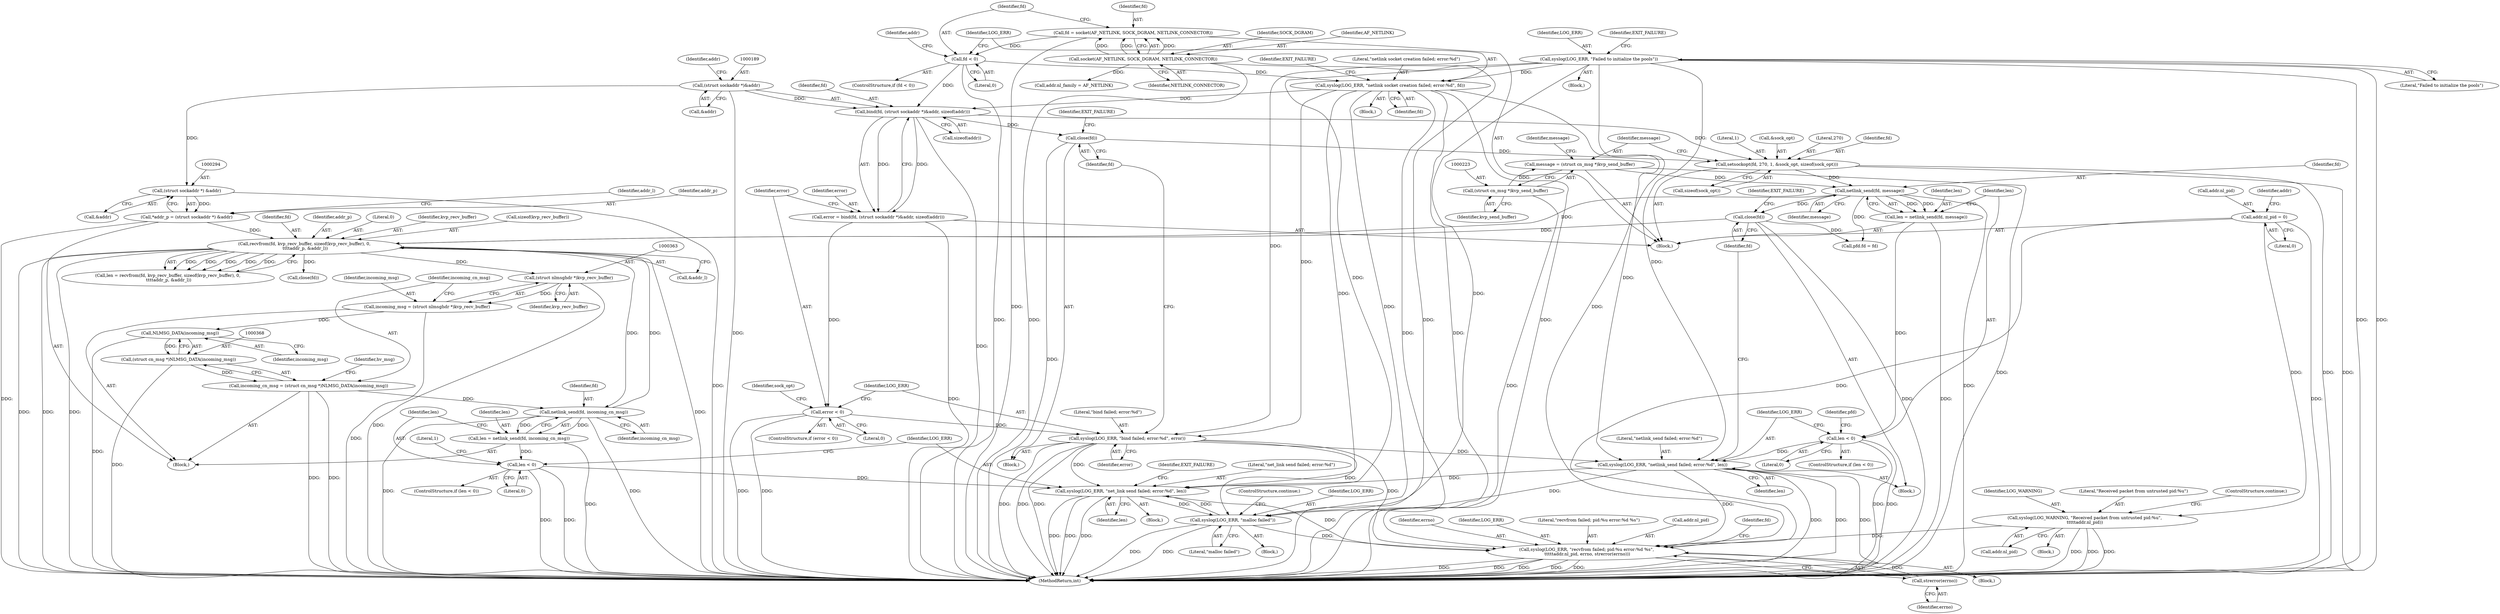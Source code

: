 digraph "0_linux_95a69adab9acfc3981c504737a2b6578e4d846ef@API" {
"1000334" [label="(Call,syslog(LOG_ERR, \"recvfrom failed; pid:%u error:%d %s\",\n \t\t\t\t\taddr.nl_pid, errno, strerror(errno)))"];
"1000158" [label="(Call,syslog(LOG_ERR, \"netlink socket creation failed; error:%d\", fd))"];
"1000142" [label="(Call,syslog(LOG_ERR, \"Failed to initialize the pools\"))"];
"1000154" [label="(Call,fd < 0)"];
"1000147" [label="(Call,fd = socket(AF_NETLINK, SOCK_DGRAM, NETLINK_CONNECTOR))"];
"1000149" [label="(Call,socket(AF_NETLINK, SOCK_DGRAM, NETLINK_CONNECTOR))"];
"1000274" [label="(Call,syslog(LOG_ERR, \"netlink_send failed; error:%d\", len))"];
"1000199" [label="(Call,syslog(LOG_ERR, \"bind failed; error:%d\", error))"];
"1000195" [label="(Call,error < 0)"];
"1000184" [label="(Call,error = bind(fd, (struct sockaddr *)&addr, sizeof(addr)))"];
"1000186" [label="(Call,bind(fd, (struct sockaddr *)&addr, sizeof(addr)))"];
"1000188" [label="(Call,(struct sockaddr *)&addr)"];
"1000270" [label="(Call,len < 0)"];
"1000264" [label="(Call,len = netlink_send(fd, message))"];
"1000266" [label="(Call,netlink_send(fd, message))"];
"1000212" [label="(Call,setsockopt(fd, 270, 1, &sock_opt, sizeof(sock_opt)))"];
"1000203" [label="(Call,close(fd))"];
"1000220" [label="(Call,message = (struct cn_msg *)kvp_send_buffer)"];
"1000222" [label="(Call,(struct cn_msg *)kvp_send_buffer)"];
"1000870" [label="(Call,syslog(LOG_ERR, \"net_link send failed; error:%d\", len))"];
"1000437" [label="(Call,syslog(LOG_ERR, \"malloc failed\"))"];
"1000866" [label="(Call,len < 0)"];
"1000860" [label="(Call,len = netlink_send(fd, incoming_cn_msg))"];
"1000862" [label="(Call,netlink_send(fd, incoming_cn_msg))"];
"1000320" [label="(Call,recvfrom(fd, kvp_recv_buffer, sizeof(kvp_recv_buffer), 0,\n \t\t\t\taddr_p, &addr_l))"];
"1000278" [label="(Call,close(fd))"];
"1000291" [label="(Call,*addr_p = (struct sockaddr *) &addr)"];
"1000293" [label="(Call,(struct sockaddr *) &addr)"];
"1000365" [label="(Call,incoming_cn_msg = (struct cn_msg *)NLMSG_DATA(incoming_msg))"];
"1000367" [label="(Call,(struct cn_msg *)NLMSG_DATA(incoming_msg))"];
"1000369" [label="(Call,NLMSG_DATA(incoming_msg))"];
"1000360" [label="(Call,incoming_msg = (struct nlmsghdr *)kvp_recv_buffer)"];
"1000362" [label="(Call,(struct nlmsghdr *)kvp_recv_buffer)"];
"1000353" [label="(Call,syslog(LOG_WARNING, \"Received packet from untrusted pid:%u\",\n\t\t\t\t\taddr.nl_pid))"];
"1000174" [label="(Call,addr.nl_pid = 0)"];
"1000341" [label="(Call,strerror(errno))"];
"1000195" [label="(Call,error < 0)"];
"1000204" [label="(Identifier,fd)"];
"1000110" [label="(Block,)"];
"1000340" [label="(Identifier,errno)"];
"1000869" [label="(Block,)"];
"1000276" [label="(Literal,\"netlink_send failed; error:%d\")"];
"1000438" [label="(Identifier,LOG_ERR)"];
"1000364" [label="(Identifier,kvp_recv_buffer)"];
"1000281" [label="(Identifier,EXIT_FAILURE)"];
"1000178" [label="(Literal,0)"];
"1000270" [label="(Call,len < 0)"];
"1000866" [label="(Call,len < 0)"];
"1000268" [label="(Identifier,message)"];
"1000868" [label="(Literal,0)"];
"1000196" [label="(Identifier,error)"];
"1000194" [label="(ControlStructure,if (error < 0))"];
"1000271" [label="(Identifier,len)"];
"1000334" [label="(Call,syslog(LOG_ERR, \"recvfrom failed; pid:%u error:%d %s\",\n \t\t\t\t\taddr.nl_pid, errno, strerror(errno)))"];
"1000198" [label="(Block,)"];
"1000215" [label="(Literal,1)"];
"1000175" [label="(Call,addr.nl_pid)"];
"1000150" [label="(Identifier,AF_NETLINK)"];
"1000436" [label="(Block,)"];
"1000212" [label="(Call,setsockopt(fd, 270, 1, &sock_opt, sizeof(sock_opt)))"];
"1000188" [label="(Call,(struct sockaddr *)&addr)"];
"1000355" [label="(Literal,\"Received packet from untrusted pid:%u\")"];
"1000181" [label="(Identifier,addr)"];
"1000321" [label="(Identifier,fd)"];
"1000870" [label="(Call,syslog(LOG_ERR, \"net_link send failed; error:%d\", len))"];
"1000275" [label="(Identifier,LOG_ERR)"];
"1000154" [label="(Call,fd < 0)"];
"1000876" [label="(MethodReturn,int)"];
"1000224" [label="(Identifier,kvp_send_buffer)"];
"1000320" [label="(Call,recvfrom(fd, kvp_recv_buffer, sizeof(kvp_recv_buffer), 0,\n \t\t\t\taddr_p, &addr_l))"];
"1000152" [label="(Identifier,NETLINK_CONNECTOR)"];
"1000361" [label="(Identifier,incoming_msg)"];
"1000367" [label="(Call,(struct cn_msg *)NLMSG_DATA(incoming_msg))"];
"1000222" [label="(Call,(struct cn_msg *)kvp_send_buffer)"];
"1000362" [label="(Call,(struct nlmsghdr *)kvp_recv_buffer)"];
"1000279" [label="(Identifier,fd)"];
"1000289" [label="(Block,)"];
"1000193" [label="(Identifier,addr)"];
"1000342" [label="(Identifier,errno)"];
"1000151" [label="(Identifier,SOCK_DGRAM)"];
"1000216" [label="(Call,&sock_opt)"];
"1000360" [label="(Call,incoming_msg = (struct nlmsghdr *)kvp_recv_buffer)"];
"1000147" [label="(Call,fd = socket(AF_NETLINK, SOCK_DGRAM, NETLINK_CONNECTOR))"];
"1000148" [label="(Identifier,fd)"];
"1000439" [label="(Literal,\"malloc failed\")"];
"1000372" [label="(Identifier,hv_msg)"];
"1000326" [label="(Identifier,addr_p)"];
"1000359" [label="(ControlStructure,continue;)"];
"1000146" [label="(Identifier,EXIT_FAILURE)"];
"1000220" [label="(Call,message = (struct cn_msg *)kvp_send_buffer)"];
"1000161" [label="(Identifier,fd)"];
"1000356" [label="(Call,addr.nl_pid)"];
"1000156" [label="(Literal,0)"];
"1000269" [label="(ControlStructure,if (len < 0))"];
"1000273" [label="(Block,)"];
"1000149" [label="(Call,socket(AF_NETLINK, SOCK_DGRAM, NETLINK_CONNECTOR))"];
"1000370" [label="(Identifier,incoming_msg)"];
"1000267" [label="(Identifier,fd)"];
"1000163" [label="(Identifier,EXIT_FAILURE)"];
"1000155" [label="(Identifier,fd)"];
"1000203" [label="(Call,close(fd))"];
"1000862" [label="(Call,netlink_send(fd, incoming_cn_msg))"];
"1000864" [label="(Identifier,incoming_cn_msg)"];
"1000861" [label="(Identifier,len)"];
"1000327" [label="(Call,&addr_l)"];
"1000295" [label="(Call,&addr)"];
"1000860" [label="(Call,len = netlink_send(fd, incoming_cn_msg))"];
"1000192" [label="(Call,sizeof(addr))"];
"1000440" [label="(ControlStructure,continue;)"];
"1000278" [label="(Call,close(fd))"];
"1000333" [label="(Block,)"];
"1000863" [label="(Identifier,fd)"];
"1000206" [label="(Identifier,EXIT_FAILURE)"];
"1000318" [label="(Call,len = recvfrom(fd, kvp_recv_buffer, sizeof(kvp_recv_buffer), 0,\n \t\t\t\taddr_p, &addr_l))"];
"1000153" [label="(ControlStructure,if (fd < 0))"];
"1000228" [label="(Identifier,message)"];
"1000277" [label="(Identifier,len)"];
"1000187" [label="(Identifier,fd)"];
"1000343" [label="(Call,close(fd))"];
"1000282" [label="(Call,pfd.fd = fd)"];
"1000158" [label="(Call,syslog(LOG_ERR, \"netlink socket creation failed; error:%d\", fd))"];
"1000872" [label="(Literal,\"net_link send failed; error:%d\")"];
"1000292" [label="(Identifier,addr_p)"];
"1000335" [label="(Identifier,LOG_ERR)"];
"1000274" [label="(Call,syslog(LOG_ERR, \"netlink_send failed; error:%d\", len))"];
"1000218" [label="(Call,sizeof(sock_opt))"];
"1000164" [label="(Call,addr.nl_family = AF_NETLINK)"];
"1000221" [label="(Identifier,message)"];
"1000365" [label="(Call,incoming_cn_msg = (struct cn_msg *)NLMSG_DATA(incoming_msg))"];
"1000266" [label="(Call,netlink_send(fd, message))"];
"1000325" [label="(Literal,0)"];
"1000873" [label="(Identifier,len)"];
"1000200" [label="(Identifier,LOG_ERR)"];
"1000214" [label="(Literal,270)"];
"1000353" [label="(Call,syslog(LOG_WARNING, \"Received packet from untrusted pid:%u\",\n\t\t\t\t\taddr.nl_pid))"];
"1000197" [label="(Literal,0)"];
"1000369" [label="(Call,NLMSG_DATA(incoming_msg))"];
"1000144" [label="(Literal,\"Failed to initialize the pools\")"];
"1000184" [label="(Call,error = bind(fd, (struct sockaddr *)&addr, sizeof(addr)))"];
"1000264" [label="(Call,len = netlink_send(fd, message))"];
"1000166" [label="(Identifier,addr)"];
"1000272" [label="(Literal,0)"];
"1000341" [label="(Call,strerror(errno))"];
"1000143" [label="(Identifier,LOG_ERR)"];
"1000186" [label="(Call,bind(fd, (struct sockaddr *)&addr, sizeof(addr)))"];
"1000293" [label="(Call,(struct sockaddr *) &addr)"];
"1000190" [label="(Call,&addr)"];
"1000867" [label="(Identifier,len)"];
"1000160" [label="(Literal,\"netlink socket creation failed; error:%d\")"];
"1000871" [label="(Identifier,LOG_ERR)"];
"1000208" [label="(Identifier,sock_opt)"];
"1000322" [label="(Identifier,kvp_recv_buffer)"];
"1000185" [label="(Identifier,error)"];
"1000157" [label="(Block,)"];
"1000354" [label="(Identifier,LOG_WARNING)"];
"1000865" [label="(ControlStructure,if (len < 0))"];
"1000352" [label="(Block,)"];
"1000336" [label="(Literal,\"recvfrom failed; pid:%u error:%d %s\")"];
"1000201" [label="(Literal,\"bind failed; error:%d\")"];
"1000291" [label="(Call,*addr_p = (struct sockaddr *) &addr)"];
"1000299" [label="(Identifier,addr_l)"];
"1000265" [label="(Identifier,len)"];
"1000202" [label="(Identifier,error)"];
"1000437" [label="(Call,syslog(LOG_ERR, \"malloc failed\"))"];
"1000199" [label="(Call,syslog(LOG_ERR, \"bind failed; error:%d\", error))"];
"1000323" [label="(Call,sizeof(kvp_recv_buffer))"];
"1000284" [label="(Identifier,pfd)"];
"1000174" [label="(Call,addr.nl_pid = 0)"];
"1000337" [label="(Call,addr.nl_pid)"];
"1000142" [label="(Call,syslog(LOG_ERR, \"Failed to initialize the pools\"))"];
"1000159" [label="(Identifier,LOG_ERR)"];
"1000344" [label="(Identifier,fd)"];
"1000213" [label="(Identifier,fd)"];
"1000875" [label="(Identifier,EXIT_FAILURE)"];
"1000141" [label="(Block,)"];
"1000366" [label="(Identifier,incoming_cn_msg)"];
"1000288" [label="(Literal,1)"];
"1000334" -> "1000333"  [label="AST: "];
"1000334" -> "1000341"  [label="CFG: "];
"1000335" -> "1000334"  [label="AST: "];
"1000336" -> "1000334"  [label="AST: "];
"1000337" -> "1000334"  [label="AST: "];
"1000340" -> "1000334"  [label="AST: "];
"1000341" -> "1000334"  [label="AST: "];
"1000344" -> "1000334"  [label="CFG: "];
"1000334" -> "1000876"  [label="DDG: "];
"1000334" -> "1000876"  [label="DDG: "];
"1000334" -> "1000876"  [label="DDG: "];
"1000334" -> "1000876"  [label="DDG: "];
"1000334" -> "1000876"  [label="DDG: "];
"1000158" -> "1000334"  [label="DDG: "];
"1000274" -> "1000334"  [label="DDG: "];
"1000199" -> "1000334"  [label="DDG: "];
"1000870" -> "1000334"  [label="DDG: "];
"1000437" -> "1000334"  [label="DDG: "];
"1000142" -> "1000334"  [label="DDG: "];
"1000353" -> "1000334"  [label="DDG: "];
"1000174" -> "1000334"  [label="DDG: "];
"1000341" -> "1000334"  [label="DDG: "];
"1000158" -> "1000157"  [label="AST: "];
"1000158" -> "1000161"  [label="CFG: "];
"1000159" -> "1000158"  [label="AST: "];
"1000160" -> "1000158"  [label="AST: "];
"1000161" -> "1000158"  [label="AST: "];
"1000163" -> "1000158"  [label="CFG: "];
"1000158" -> "1000876"  [label="DDG: "];
"1000158" -> "1000876"  [label="DDG: "];
"1000142" -> "1000158"  [label="DDG: "];
"1000154" -> "1000158"  [label="DDG: "];
"1000158" -> "1000186"  [label="DDG: "];
"1000158" -> "1000199"  [label="DDG: "];
"1000158" -> "1000274"  [label="DDG: "];
"1000158" -> "1000437"  [label="DDG: "];
"1000158" -> "1000870"  [label="DDG: "];
"1000142" -> "1000141"  [label="AST: "];
"1000142" -> "1000144"  [label="CFG: "];
"1000143" -> "1000142"  [label="AST: "];
"1000144" -> "1000142"  [label="AST: "];
"1000146" -> "1000142"  [label="CFG: "];
"1000142" -> "1000876"  [label="DDG: "];
"1000142" -> "1000876"  [label="DDG: "];
"1000142" -> "1000199"  [label="DDG: "];
"1000142" -> "1000274"  [label="DDG: "];
"1000142" -> "1000437"  [label="DDG: "];
"1000142" -> "1000870"  [label="DDG: "];
"1000154" -> "1000153"  [label="AST: "];
"1000154" -> "1000156"  [label="CFG: "];
"1000155" -> "1000154"  [label="AST: "];
"1000156" -> "1000154"  [label="AST: "];
"1000159" -> "1000154"  [label="CFG: "];
"1000166" -> "1000154"  [label="CFG: "];
"1000154" -> "1000876"  [label="DDG: "];
"1000147" -> "1000154"  [label="DDG: "];
"1000154" -> "1000186"  [label="DDG: "];
"1000147" -> "1000110"  [label="AST: "];
"1000147" -> "1000149"  [label="CFG: "];
"1000148" -> "1000147"  [label="AST: "];
"1000149" -> "1000147"  [label="AST: "];
"1000155" -> "1000147"  [label="CFG: "];
"1000147" -> "1000876"  [label="DDG: "];
"1000149" -> "1000147"  [label="DDG: "];
"1000149" -> "1000147"  [label="DDG: "];
"1000149" -> "1000147"  [label="DDG: "];
"1000149" -> "1000152"  [label="CFG: "];
"1000150" -> "1000149"  [label="AST: "];
"1000151" -> "1000149"  [label="AST: "];
"1000152" -> "1000149"  [label="AST: "];
"1000149" -> "1000876"  [label="DDG: "];
"1000149" -> "1000876"  [label="DDG: "];
"1000149" -> "1000164"  [label="DDG: "];
"1000274" -> "1000273"  [label="AST: "];
"1000274" -> "1000277"  [label="CFG: "];
"1000275" -> "1000274"  [label="AST: "];
"1000276" -> "1000274"  [label="AST: "];
"1000277" -> "1000274"  [label="AST: "];
"1000279" -> "1000274"  [label="CFG: "];
"1000274" -> "1000876"  [label="DDG: "];
"1000274" -> "1000876"  [label="DDG: "];
"1000274" -> "1000876"  [label="DDG: "];
"1000199" -> "1000274"  [label="DDG: "];
"1000270" -> "1000274"  [label="DDG: "];
"1000274" -> "1000437"  [label="DDG: "];
"1000274" -> "1000870"  [label="DDG: "];
"1000199" -> "1000198"  [label="AST: "];
"1000199" -> "1000202"  [label="CFG: "];
"1000200" -> "1000199"  [label="AST: "];
"1000201" -> "1000199"  [label="AST: "];
"1000202" -> "1000199"  [label="AST: "];
"1000204" -> "1000199"  [label="CFG: "];
"1000199" -> "1000876"  [label="DDG: "];
"1000199" -> "1000876"  [label="DDG: "];
"1000199" -> "1000876"  [label="DDG: "];
"1000195" -> "1000199"  [label="DDG: "];
"1000199" -> "1000437"  [label="DDG: "];
"1000199" -> "1000870"  [label="DDG: "];
"1000195" -> "1000194"  [label="AST: "];
"1000195" -> "1000197"  [label="CFG: "];
"1000196" -> "1000195"  [label="AST: "];
"1000197" -> "1000195"  [label="AST: "];
"1000200" -> "1000195"  [label="CFG: "];
"1000208" -> "1000195"  [label="CFG: "];
"1000195" -> "1000876"  [label="DDG: "];
"1000195" -> "1000876"  [label="DDG: "];
"1000184" -> "1000195"  [label="DDG: "];
"1000184" -> "1000110"  [label="AST: "];
"1000184" -> "1000186"  [label="CFG: "];
"1000185" -> "1000184"  [label="AST: "];
"1000186" -> "1000184"  [label="AST: "];
"1000196" -> "1000184"  [label="CFG: "];
"1000184" -> "1000876"  [label="DDG: "];
"1000186" -> "1000184"  [label="DDG: "];
"1000186" -> "1000184"  [label="DDG: "];
"1000186" -> "1000192"  [label="CFG: "];
"1000187" -> "1000186"  [label="AST: "];
"1000188" -> "1000186"  [label="AST: "];
"1000192" -> "1000186"  [label="AST: "];
"1000186" -> "1000876"  [label="DDG: "];
"1000188" -> "1000186"  [label="DDG: "];
"1000186" -> "1000203"  [label="DDG: "];
"1000186" -> "1000212"  [label="DDG: "];
"1000188" -> "1000190"  [label="CFG: "];
"1000189" -> "1000188"  [label="AST: "];
"1000190" -> "1000188"  [label="AST: "];
"1000193" -> "1000188"  [label="CFG: "];
"1000188" -> "1000876"  [label="DDG: "];
"1000188" -> "1000293"  [label="DDG: "];
"1000270" -> "1000269"  [label="AST: "];
"1000270" -> "1000272"  [label="CFG: "];
"1000271" -> "1000270"  [label="AST: "];
"1000272" -> "1000270"  [label="AST: "];
"1000275" -> "1000270"  [label="CFG: "];
"1000284" -> "1000270"  [label="CFG: "];
"1000270" -> "1000876"  [label="DDG: "];
"1000270" -> "1000876"  [label="DDG: "];
"1000264" -> "1000270"  [label="DDG: "];
"1000264" -> "1000110"  [label="AST: "];
"1000264" -> "1000266"  [label="CFG: "];
"1000265" -> "1000264"  [label="AST: "];
"1000266" -> "1000264"  [label="AST: "];
"1000271" -> "1000264"  [label="CFG: "];
"1000264" -> "1000876"  [label="DDG: "];
"1000266" -> "1000264"  [label="DDG: "];
"1000266" -> "1000264"  [label="DDG: "];
"1000266" -> "1000268"  [label="CFG: "];
"1000267" -> "1000266"  [label="AST: "];
"1000268" -> "1000266"  [label="AST: "];
"1000266" -> "1000876"  [label="DDG: "];
"1000212" -> "1000266"  [label="DDG: "];
"1000220" -> "1000266"  [label="DDG: "];
"1000266" -> "1000278"  [label="DDG: "];
"1000266" -> "1000282"  [label="DDG: "];
"1000266" -> "1000320"  [label="DDG: "];
"1000212" -> "1000110"  [label="AST: "];
"1000212" -> "1000218"  [label="CFG: "];
"1000213" -> "1000212"  [label="AST: "];
"1000214" -> "1000212"  [label="AST: "];
"1000215" -> "1000212"  [label="AST: "];
"1000216" -> "1000212"  [label="AST: "];
"1000218" -> "1000212"  [label="AST: "];
"1000221" -> "1000212"  [label="CFG: "];
"1000212" -> "1000876"  [label="DDG: "];
"1000212" -> "1000876"  [label="DDG: "];
"1000203" -> "1000212"  [label="DDG: "];
"1000203" -> "1000198"  [label="AST: "];
"1000203" -> "1000204"  [label="CFG: "];
"1000204" -> "1000203"  [label="AST: "];
"1000206" -> "1000203"  [label="CFG: "];
"1000203" -> "1000876"  [label="DDG: "];
"1000220" -> "1000110"  [label="AST: "];
"1000220" -> "1000222"  [label="CFG: "];
"1000221" -> "1000220"  [label="AST: "];
"1000222" -> "1000220"  [label="AST: "];
"1000228" -> "1000220"  [label="CFG: "];
"1000220" -> "1000876"  [label="DDG: "];
"1000222" -> "1000220"  [label="DDG: "];
"1000222" -> "1000224"  [label="CFG: "];
"1000223" -> "1000222"  [label="AST: "];
"1000224" -> "1000222"  [label="AST: "];
"1000222" -> "1000876"  [label="DDG: "];
"1000870" -> "1000869"  [label="AST: "];
"1000870" -> "1000873"  [label="CFG: "];
"1000871" -> "1000870"  [label="AST: "];
"1000872" -> "1000870"  [label="AST: "];
"1000873" -> "1000870"  [label="AST: "];
"1000875" -> "1000870"  [label="CFG: "];
"1000870" -> "1000876"  [label="DDG: "];
"1000870" -> "1000876"  [label="DDG: "];
"1000870" -> "1000876"  [label="DDG: "];
"1000870" -> "1000437"  [label="DDG: "];
"1000437" -> "1000870"  [label="DDG: "];
"1000866" -> "1000870"  [label="DDG: "];
"1000437" -> "1000436"  [label="AST: "];
"1000437" -> "1000439"  [label="CFG: "];
"1000438" -> "1000437"  [label="AST: "];
"1000439" -> "1000437"  [label="AST: "];
"1000440" -> "1000437"  [label="CFG: "];
"1000437" -> "1000876"  [label="DDG: "];
"1000437" -> "1000876"  [label="DDG: "];
"1000866" -> "1000865"  [label="AST: "];
"1000866" -> "1000868"  [label="CFG: "];
"1000867" -> "1000866"  [label="AST: "];
"1000868" -> "1000866"  [label="AST: "];
"1000288" -> "1000866"  [label="CFG: "];
"1000871" -> "1000866"  [label="CFG: "];
"1000866" -> "1000876"  [label="DDG: "];
"1000866" -> "1000876"  [label="DDG: "];
"1000860" -> "1000866"  [label="DDG: "];
"1000860" -> "1000289"  [label="AST: "];
"1000860" -> "1000862"  [label="CFG: "];
"1000861" -> "1000860"  [label="AST: "];
"1000862" -> "1000860"  [label="AST: "];
"1000867" -> "1000860"  [label="CFG: "];
"1000860" -> "1000876"  [label="DDG: "];
"1000862" -> "1000860"  [label="DDG: "];
"1000862" -> "1000860"  [label="DDG: "];
"1000862" -> "1000864"  [label="CFG: "];
"1000863" -> "1000862"  [label="AST: "];
"1000864" -> "1000862"  [label="AST: "];
"1000862" -> "1000876"  [label="DDG: "];
"1000862" -> "1000876"  [label="DDG: "];
"1000862" -> "1000320"  [label="DDG: "];
"1000320" -> "1000862"  [label="DDG: "];
"1000365" -> "1000862"  [label="DDG: "];
"1000320" -> "1000318"  [label="AST: "];
"1000320" -> "1000327"  [label="CFG: "];
"1000321" -> "1000320"  [label="AST: "];
"1000322" -> "1000320"  [label="AST: "];
"1000323" -> "1000320"  [label="AST: "];
"1000325" -> "1000320"  [label="AST: "];
"1000326" -> "1000320"  [label="AST: "];
"1000327" -> "1000320"  [label="AST: "];
"1000318" -> "1000320"  [label="CFG: "];
"1000320" -> "1000876"  [label="DDG: "];
"1000320" -> "1000876"  [label="DDG: "];
"1000320" -> "1000876"  [label="DDG: "];
"1000320" -> "1000876"  [label="DDG: "];
"1000320" -> "1000318"  [label="DDG: "];
"1000320" -> "1000318"  [label="DDG: "];
"1000320" -> "1000318"  [label="DDG: "];
"1000320" -> "1000318"  [label="DDG: "];
"1000320" -> "1000318"  [label="DDG: "];
"1000278" -> "1000320"  [label="DDG: "];
"1000291" -> "1000320"  [label="DDG: "];
"1000320" -> "1000343"  [label="DDG: "];
"1000320" -> "1000362"  [label="DDG: "];
"1000278" -> "1000273"  [label="AST: "];
"1000278" -> "1000279"  [label="CFG: "];
"1000279" -> "1000278"  [label="AST: "];
"1000281" -> "1000278"  [label="CFG: "];
"1000278" -> "1000876"  [label="DDG: "];
"1000278" -> "1000282"  [label="DDG: "];
"1000291" -> "1000289"  [label="AST: "];
"1000291" -> "1000293"  [label="CFG: "];
"1000292" -> "1000291"  [label="AST: "];
"1000293" -> "1000291"  [label="AST: "];
"1000299" -> "1000291"  [label="CFG: "];
"1000291" -> "1000876"  [label="DDG: "];
"1000293" -> "1000291"  [label="DDG: "];
"1000293" -> "1000295"  [label="CFG: "];
"1000294" -> "1000293"  [label="AST: "];
"1000295" -> "1000293"  [label="AST: "];
"1000293" -> "1000876"  [label="DDG: "];
"1000365" -> "1000289"  [label="AST: "];
"1000365" -> "1000367"  [label="CFG: "];
"1000366" -> "1000365"  [label="AST: "];
"1000367" -> "1000365"  [label="AST: "];
"1000372" -> "1000365"  [label="CFG: "];
"1000365" -> "1000876"  [label="DDG: "];
"1000365" -> "1000876"  [label="DDG: "];
"1000367" -> "1000365"  [label="DDG: "];
"1000367" -> "1000369"  [label="CFG: "];
"1000368" -> "1000367"  [label="AST: "];
"1000369" -> "1000367"  [label="AST: "];
"1000367" -> "1000876"  [label="DDG: "];
"1000369" -> "1000367"  [label="DDG: "];
"1000369" -> "1000370"  [label="CFG: "];
"1000370" -> "1000369"  [label="AST: "];
"1000369" -> "1000876"  [label="DDG: "];
"1000360" -> "1000369"  [label="DDG: "];
"1000360" -> "1000289"  [label="AST: "];
"1000360" -> "1000362"  [label="CFG: "];
"1000361" -> "1000360"  [label="AST: "];
"1000362" -> "1000360"  [label="AST: "];
"1000366" -> "1000360"  [label="CFG: "];
"1000360" -> "1000876"  [label="DDG: "];
"1000362" -> "1000360"  [label="DDG: "];
"1000362" -> "1000364"  [label="CFG: "];
"1000363" -> "1000362"  [label="AST: "];
"1000364" -> "1000362"  [label="AST: "];
"1000362" -> "1000876"  [label="DDG: "];
"1000353" -> "1000352"  [label="AST: "];
"1000353" -> "1000356"  [label="CFG: "];
"1000354" -> "1000353"  [label="AST: "];
"1000355" -> "1000353"  [label="AST: "];
"1000356" -> "1000353"  [label="AST: "];
"1000359" -> "1000353"  [label="CFG: "];
"1000353" -> "1000876"  [label="DDG: "];
"1000353" -> "1000876"  [label="DDG: "];
"1000353" -> "1000876"  [label="DDG: "];
"1000174" -> "1000353"  [label="DDG: "];
"1000174" -> "1000110"  [label="AST: "];
"1000174" -> "1000178"  [label="CFG: "];
"1000175" -> "1000174"  [label="AST: "];
"1000178" -> "1000174"  [label="AST: "];
"1000181" -> "1000174"  [label="CFG: "];
"1000174" -> "1000876"  [label="DDG: "];
"1000341" -> "1000342"  [label="CFG: "];
"1000342" -> "1000341"  [label="AST: "];
}
